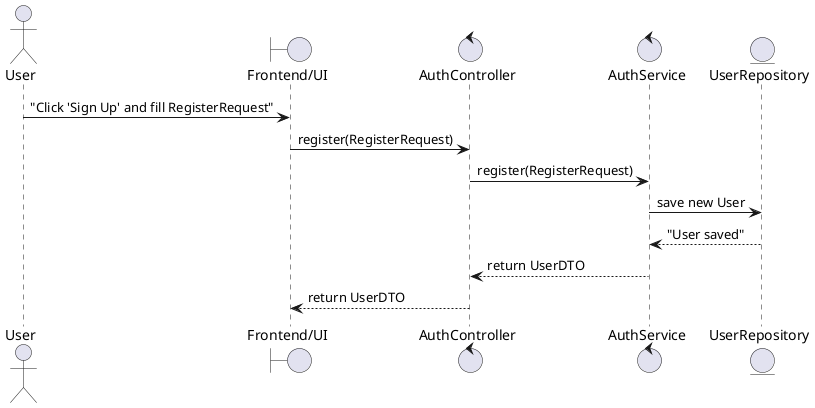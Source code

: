 @startuml
actor User
boundary UI as "Frontend/UI"
control AuthController
control AuthService
entity UserRepository

User -> UI: "Click 'Sign Up' and fill RegisterRequest"
UI -> AuthController: register(RegisterRequest)
AuthController -> AuthService: register(RegisterRequest)
AuthService -> UserRepository: save new User
UserRepository --> AuthService: "User saved"
AuthService --> AuthController: return UserDTO
AuthController --> UI: return UserDTO
@enduml
